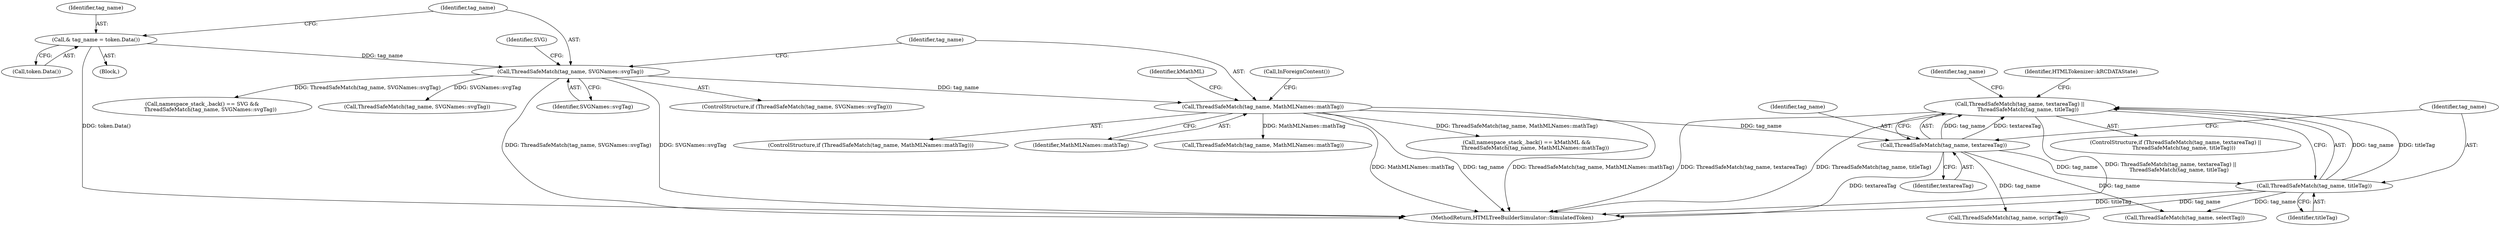 digraph "0_Chrome_133bc5c262b2555af223263452e9875a95db9eb7@API" {
"1000156" [label="(Call,ThreadSafeMatch(tag_name, textareaTag) ||\n          ThreadSafeMatch(tag_name, titleTag))"];
"1000157" [label="(Call,ThreadSafeMatch(tag_name, textareaTag))"];
"1000124" [label="(Call,ThreadSafeMatch(tag_name, MathMLNames::mathTag))"];
"1000118" [label="(Call,ThreadSafeMatch(tag_name, SVGNames::svgTag))"];
"1000114" [label="(Call,& tag_name = token.Data())"];
"1000160" [label="(Call,ThreadSafeMatch(tag_name, titleTag))"];
"1000157" [label="(Call,ThreadSafeMatch(tag_name, textareaTag))"];
"1000344" [label="(MethodReturn,HTMLTreeBuilderSimulator::SimulatedToken)"];
"1000162" [label="(Identifier,titleTag)"];
"1000117" [label="(ControlStructure,if (ThreadSafeMatch(tag_name, SVGNames::svgTag)))"];
"1000282" [label="(Call,namespace_stack_.back() == kMathML &&\n          ThreadSafeMatch(tag_name, MathMLNames::mathTag))"];
"1000119" [label="(Identifier,tag_name)"];
"1000156" [label="(Call,ThreadSafeMatch(tag_name, textareaTag) ||\n          ThreadSafeMatch(tag_name, titleTag))"];
"1000168" [label="(Call,ThreadSafeMatch(tag_name, scriptTag))"];
"1000115" [label="(Identifier,tag_name)"];
"1000123" [label="(ControlStructure,if (ThreadSafeMatch(tag_name, MathMLNames::mathTag)))"];
"1000118" [label="(Call,ThreadSafeMatch(tag_name, SVGNames::svgTag))"];
"1000155" [label="(ControlStructure,if (ThreadSafeMatch(tag_name, textareaTag) ||\n          ThreadSafeMatch(tag_name, titleTag)))"];
"1000161" [label="(Identifier,tag_name)"];
"1000160" [label="(Call,ThreadSafeMatch(tag_name, titleTag))"];
"1000169" [label="(Identifier,tag_name)"];
"1000165" [label="(Identifier,HTMLTokenizer::kRCDATAState)"];
"1000131" [label="(Call,InForeignContent())"];
"1000112" [label="(Block,)"];
"1000274" [label="(Call,namespace_stack_.back() == SVG &&\n          ThreadSafeMatch(tag_name, SVGNames::svgTag))"];
"1000122" [label="(Identifier,SVG)"];
"1000128" [label="(Identifier,kMathML)"];
"1000238" [label="(Call,ThreadSafeMatch(tag_name, selectTag))"];
"1000126" [label="(Identifier,MathMLNames::mathTag)"];
"1000125" [label="(Identifier,tag_name)"];
"1000158" [label="(Identifier,tag_name)"];
"1000116" [label="(Call,token.Data())"];
"1000120" [label="(Identifier,SVGNames::svgTag)"];
"1000114" [label="(Call,& tag_name = token.Data())"];
"1000286" [label="(Call,ThreadSafeMatch(tag_name, MathMLNames::mathTag))"];
"1000278" [label="(Call,ThreadSafeMatch(tag_name, SVGNames::svgTag))"];
"1000159" [label="(Identifier,textareaTag)"];
"1000124" [label="(Call,ThreadSafeMatch(tag_name, MathMLNames::mathTag))"];
"1000156" -> "1000155"  [label="AST: "];
"1000156" -> "1000157"  [label="CFG: "];
"1000156" -> "1000160"  [label="CFG: "];
"1000157" -> "1000156"  [label="AST: "];
"1000160" -> "1000156"  [label="AST: "];
"1000165" -> "1000156"  [label="CFG: "];
"1000169" -> "1000156"  [label="CFG: "];
"1000156" -> "1000344"  [label="DDG: ThreadSafeMatch(tag_name, textareaTag)"];
"1000156" -> "1000344"  [label="DDG: ThreadSafeMatch(tag_name, titleTag)"];
"1000156" -> "1000344"  [label="DDG: ThreadSafeMatch(tag_name, textareaTag) ||\n          ThreadSafeMatch(tag_name, titleTag)"];
"1000157" -> "1000156"  [label="DDG: tag_name"];
"1000157" -> "1000156"  [label="DDG: textareaTag"];
"1000160" -> "1000156"  [label="DDG: tag_name"];
"1000160" -> "1000156"  [label="DDG: titleTag"];
"1000157" -> "1000159"  [label="CFG: "];
"1000158" -> "1000157"  [label="AST: "];
"1000159" -> "1000157"  [label="AST: "];
"1000161" -> "1000157"  [label="CFG: "];
"1000157" -> "1000344"  [label="DDG: textareaTag"];
"1000124" -> "1000157"  [label="DDG: tag_name"];
"1000157" -> "1000160"  [label="DDG: tag_name"];
"1000157" -> "1000168"  [label="DDG: tag_name"];
"1000157" -> "1000238"  [label="DDG: tag_name"];
"1000124" -> "1000123"  [label="AST: "];
"1000124" -> "1000126"  [label="CFG: "];
"1000125" -> "1000124"  [label="AST: "];
"1000126" -> "1000124"  [label="AST: "];
"1000128" -> "1000124"  [label="CFG: "];
"1000131" -> "1000124"  [label="CFG: "];
"1000124" -> "1000344"  [label="DDG: MathMLNames::mathTag"];
"1000124" -> "1000344"  [label="DDG: tag_name"];
"1000124" -> "1000344"  [label="DDG: ThreadSafeMatch(tag_name, MathMLNames::mathTag)"];
"1000118" -> "1000124"  [label="DDG: tag_name"];
"1000124" -> "1000282"  [label="DDG: ThreadSafeMatch(tag_name, MathMLNames::mathTag)"];
"1000124" -> "1000286"  [label="DDG: MathMLNames::mathTag"];
"1000118" -> "1000117"  [label="AST: "];
"1000118" -> "1000120"  [label="CFG: "];
"1000119" -> "1000118"  [label="AST: "];
"1000120" -> "1000118"  [label="AST: "];
"1000122" -> "1000118"  [label="CFG: "];
"1000125" -> "1000118"  [label="CFG: "];
"1000118" -> "1000344"  [label="DDG: ThreadSafeMatch(tag_name, SVGNames::svgTag)"];
"1000118" -> "1000344"  [label="DDG: SVGNames::svgTag"];
"1000114" -> "1000118"  [label="DDG: tag_name"];
"1000118" -> "1000274"  [label="DDG: ThreadSafeMatch(tag_name, SVGNames::svgTag)"];
"1000118" -> "1000278"  [label="DDG: SVGNames::svgTag"];
"1000114" -> "1000112"  [label="AST: "];
"1000114" -> "1000116"  [label="CFG: "];
"1000115" -> "1000114"  [label="AST: "];
"1000116" -> "1000114"  [label="AST: "];
"1000119" -> "1000114"  [label="CFG: "];
"1000114" -> "1000344"  [label="DDG: token.Data()"];
"1000160" -> "1000162"  [label="CFG: "];
"1000161" -> "1000160"  [label="AST: "];
"1000162" -> "1000160"  [label="AST: "];
"1000160" -> "1000344"  [label="DDG: titleTag"];
"1000160" -> "1000168"  [label="DDG: tag_name"];
"1000160" -> "1000238"  [label="DDG: tag_name"];
}
